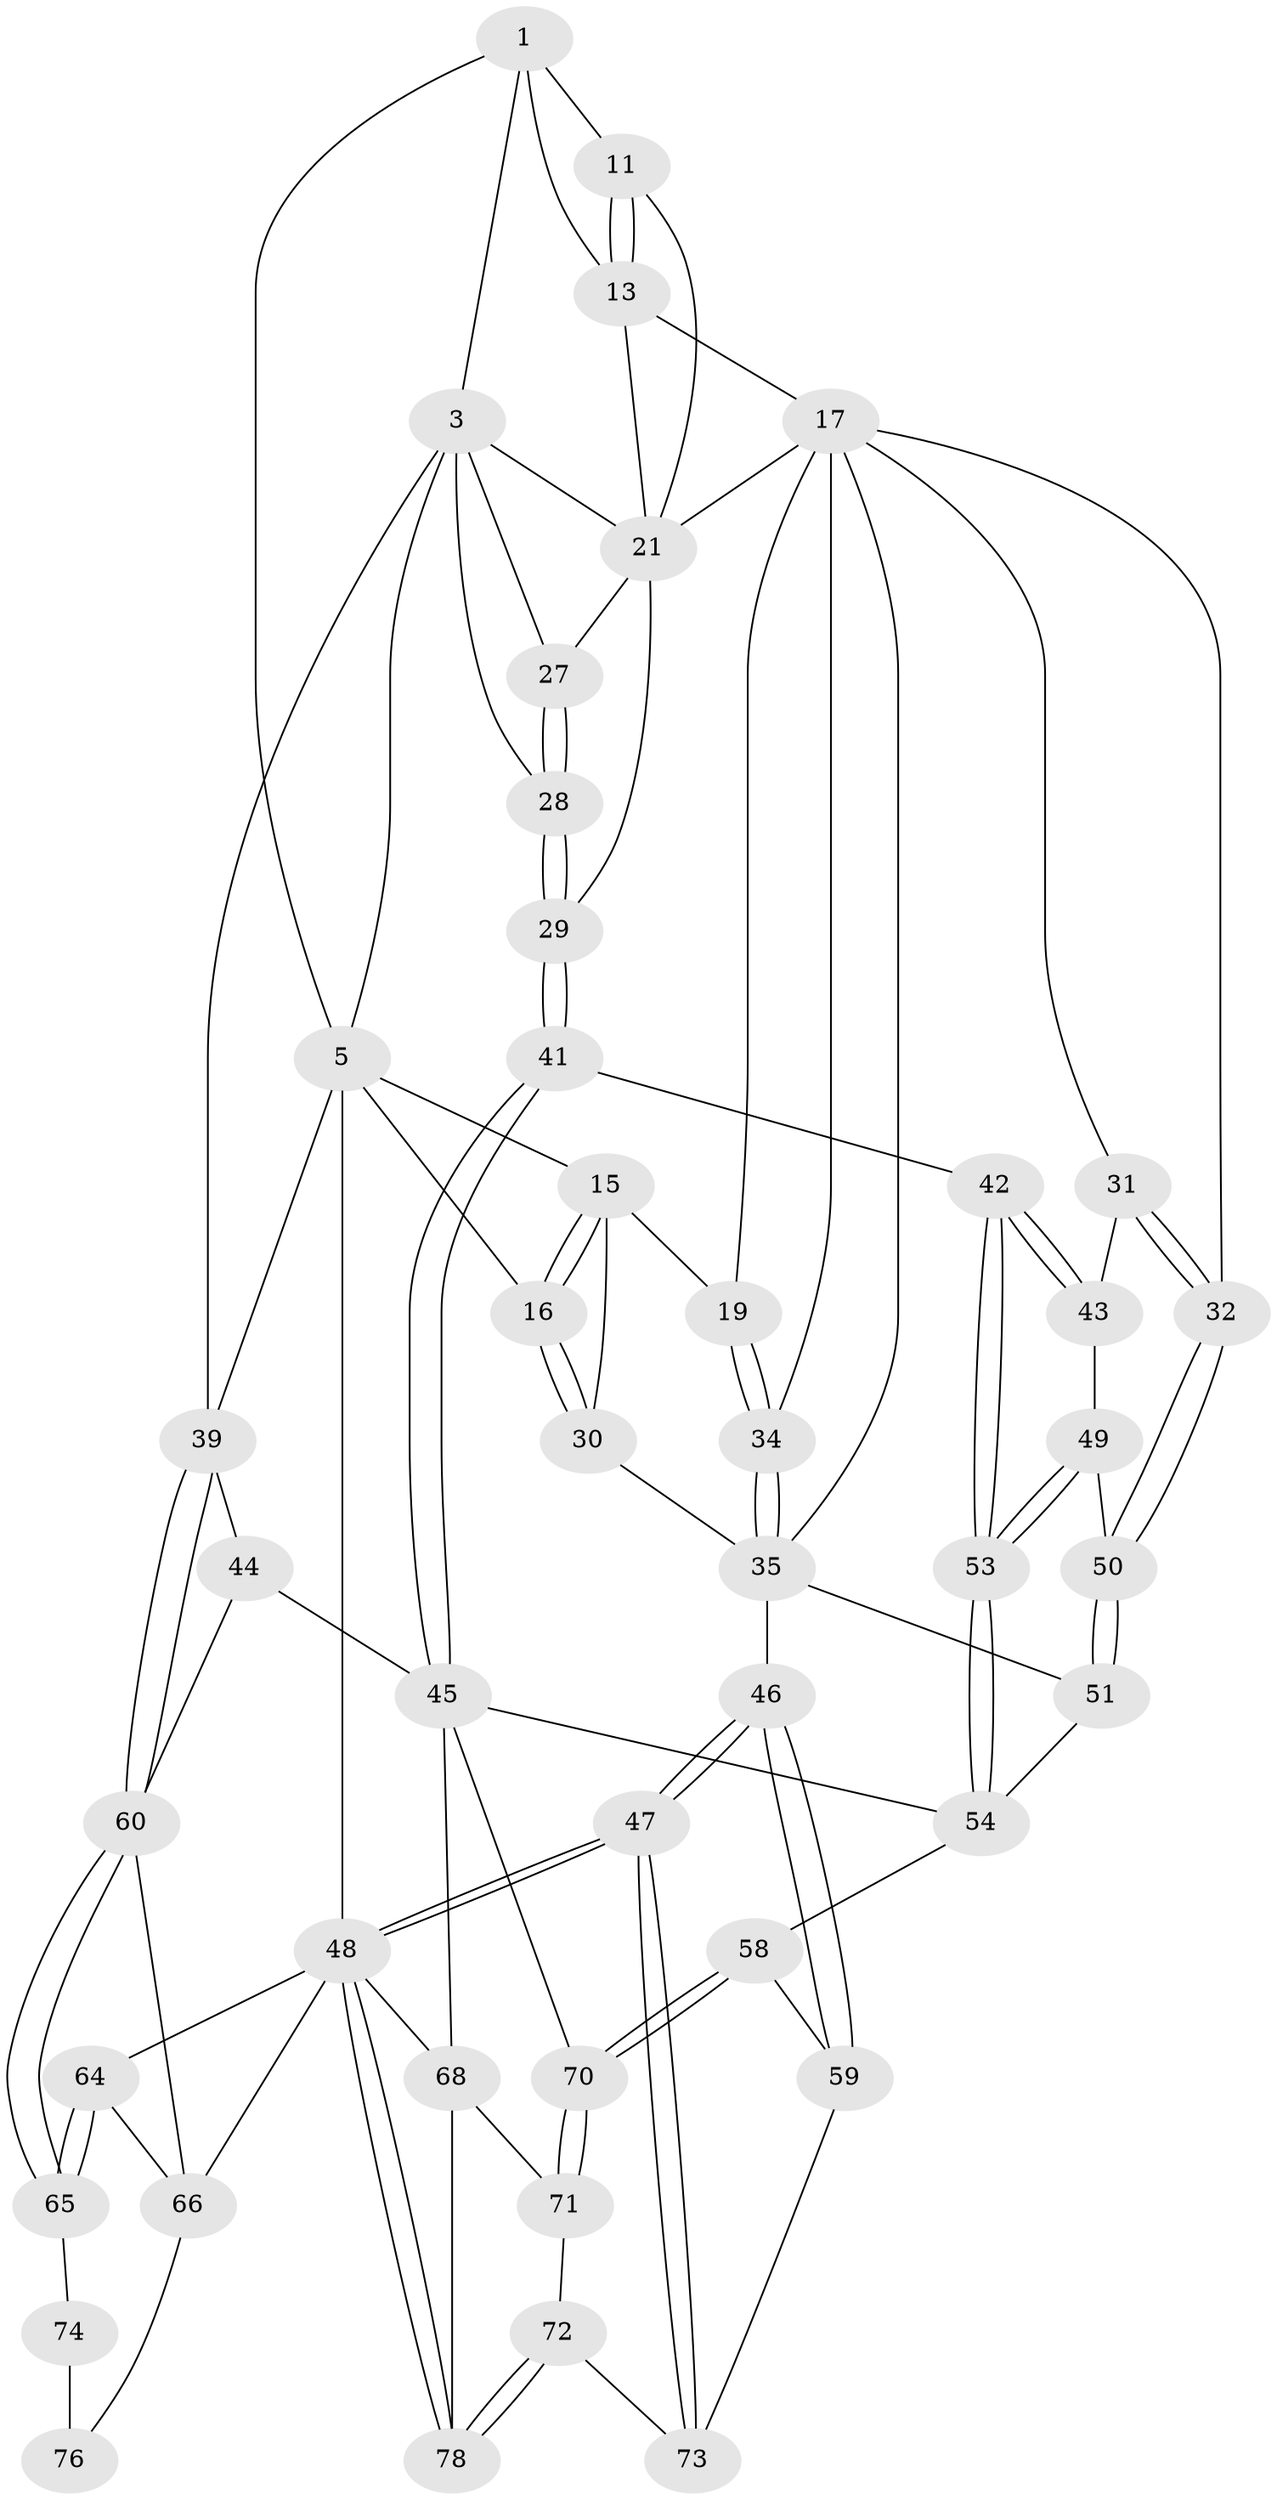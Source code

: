 // original degree distribution, {3: 0.038461538461538464, 5: 0.44871794871794873, 6: 0.2564102564102564, 4: 0.2564102564102564}
// Generated by graph-tools (version 1.1) at 2025/21/03/04/25 18:21:06]
// undirected, 46 vertices, 109 edges
graph export_dot {
graph [start="1"]
  node [color=gray90,style=filled];
  1 [pos="+0.24053787055673106+0",super="+2+8"];
  3 [pos="+0.9577038904977967+0",super="+4"];
  5 [pos="+1+0",super="+6"];
  11 [pos="+0.38948640470788837+0.11413220085726246",super="+12"];
  13 [pos="+0.33493290558294503+0.19306136832051893",super="+14"];
  15 [pos="+0.06993545679508399+0.20079420126656286",super="+20"];
  16 [pos="+0+0"];
  17 [pos="+0.21425947332030643+0.2826428788864363",super="+25+18"];
  19 [pos="+0.13382163678240452+0.2717667447881802"];
  21 [pos="+0.5159782258376598+0.29939792393775455",super="+24+22"];
  27 [pos="+0.6362036150151883+0.3222287607761632"];
  28 [pos="+0.6518669180037926+0.43750751511027036"];
  29 [pos="+0.6093776036108137+0.47831616576666175"];
  30 [pos="+0+0.6936025499239592"];
  31 [pos="+0.3960943395586626+0.4280531232896622"];
  32 [pos="+0.36558233961222336+0.4679290637392903"];
  34 [pos="+0.11959785707729689+0.3401483557191458"];
  35 [pos="+0+0.6338604779411192",super="+52+36"];
  39 [pos="+1+0.47267020402895193",super="+40"];
  41 [pos="+0.619716797559933+0.5675706576977322"];
  42 [pos="+0.6087453028759015+0.5691814244729078"];
  43 [pos="+0.518978371080225+0.5343010176760298"];
  44 [pos="+0.7797145547823127+0.613806662288008"];
  45 [pos="+0.7001569023264615+0.6293429764668517",super="+56"];
  46 [pos="+0+1"];
  47 [pos="+0+1"];
  48 [pos="+0+1",super="+63"];
  49 [pos="+0.3891715510614298+0.5845073170820645"];
  50 [pos="+0.3645520318441116+0.5446760051694807"];
  51 [pos="+0.21621921548935677+0.6171586285263566"];
  53 [pos="+0.4228613893164408+0.6689979261248273"];
  54 [pos="+0.4190262546663964+0.6904733536076754",super="+55"];
  58 [pos="+0.24798802554365426+0.739751332329738"];
  59 [pos="+0.24242240831310116+0.7553358351403852"];
  60 [pos="+1+0.6618846307539223",super="+61"];
  64 [pos="+1+1"];
  65 [pos="+1+0.6882929429043485"];
  66 [pos="+0.7806296825512106+0.9886002885824353",super="+77"];
  68 [pos="+0.7004841904471032+1",super="+69"];
  70 [pos="+0.42452025773768454+0.7448312273905573"];
  71 [pos="+0.42488485814514626+0.7483727245435857"];
  72 [pos="+0.39650062688215026+0.8174813998752295"];
  73 [pos="+0.34114183496333883+0.8172739553743121"];
  74 [pos="+0.8895684539064252+0.747305664034162",super="+75"];
  76 [pos="+0.9515272359820658+0.8063469872074849"];
  78 [pos="+0.4687934497295376+1"];
  1 -- 3;
  1 -- 11 [weight=2];
  1 -- 13;
  1 -- 5;
  3 -- 21;
  3 -- 5;
  3 -- 39;
  3 -- 27;
  3 -- 28;
  5 -- 39;
  5 -- 16;
  5 -- 48 [weight=2];
  5 -- 15;
  11 -- 13;
  11 -- 13;
  11 -- 21;
  13 -- 17;
  13 -- 21;
  15 -- 16;
  15 -- 16;
  15 -- 19;
  15 -- 30;
  16 -- 30;
  16 -- 30;
  17 -- 31;
  17 -- 21;
  17 -- 32;
  17 -- 34;
  17 -- 35;
  17 -- 19;
  19 -- 34;
  19 -- 34;
  21 -- 27;
  21 -- 29;
  27 -- 28;
  27 -- 28;
  28 -- 29;
  28 -- 29;
  29 -- 41;
  29 -- 41;
  30 -- 35;
  31 -- 32;
  31 -- 32;
  31 -- 43;
  32 -- 50;
  32 -- 50;
  34 -- 35;
  34 -- 35;
  35 -- 51;
  35 -- 46;
  39 -- 60;
  39 -- 60;
  39 -- 44;
  41 -- 42;
  41 -- 45;
  41 -- 45;
  42 -- 43;
  42 -- 43;
  42 -- 53;
  42 -- 53;
  43 -- 49;
  44 -- 45;
  44 -- 60;
  45 -- 70;
  45 -- 68;
  45 -- 54;
  46 -- 47;
  46 -- 47;
  46 -- 59;
  46 -- 59;
  47 -- 48;
  47 -- 48;
  47 -- 73;
  47 -- 73;
  48 -- 78;
  48 -- 78;
  48 -- 64;
  48 -- 66;
  48 -- 68;
  49 -- 50;
  49 -- 53;
  49 -- 53;
  50 -- 51;
  50 -- 51;
  51 -- 54;
  53 -- 54;
  53 -- 54;
  54 -- 58;
  58 -- 59;
  58 -- 70;
  58 -- 70;
  59 -- 73;
  60 -- 65;
  60 -- 65;
  60 -- 66;
  64 -- 65;
  64 -- 65;
  64 -- 66;
  65 -- 74;
  66 -- 76;
  68 -- 78;
  68 -- 71;
  70 -- 71;
  70 -- 71;
  71 -- 72;
  72 -- 73;
  72 -- 78;
  72 -- 78;
  74 -- 76 [weight=2];
}
